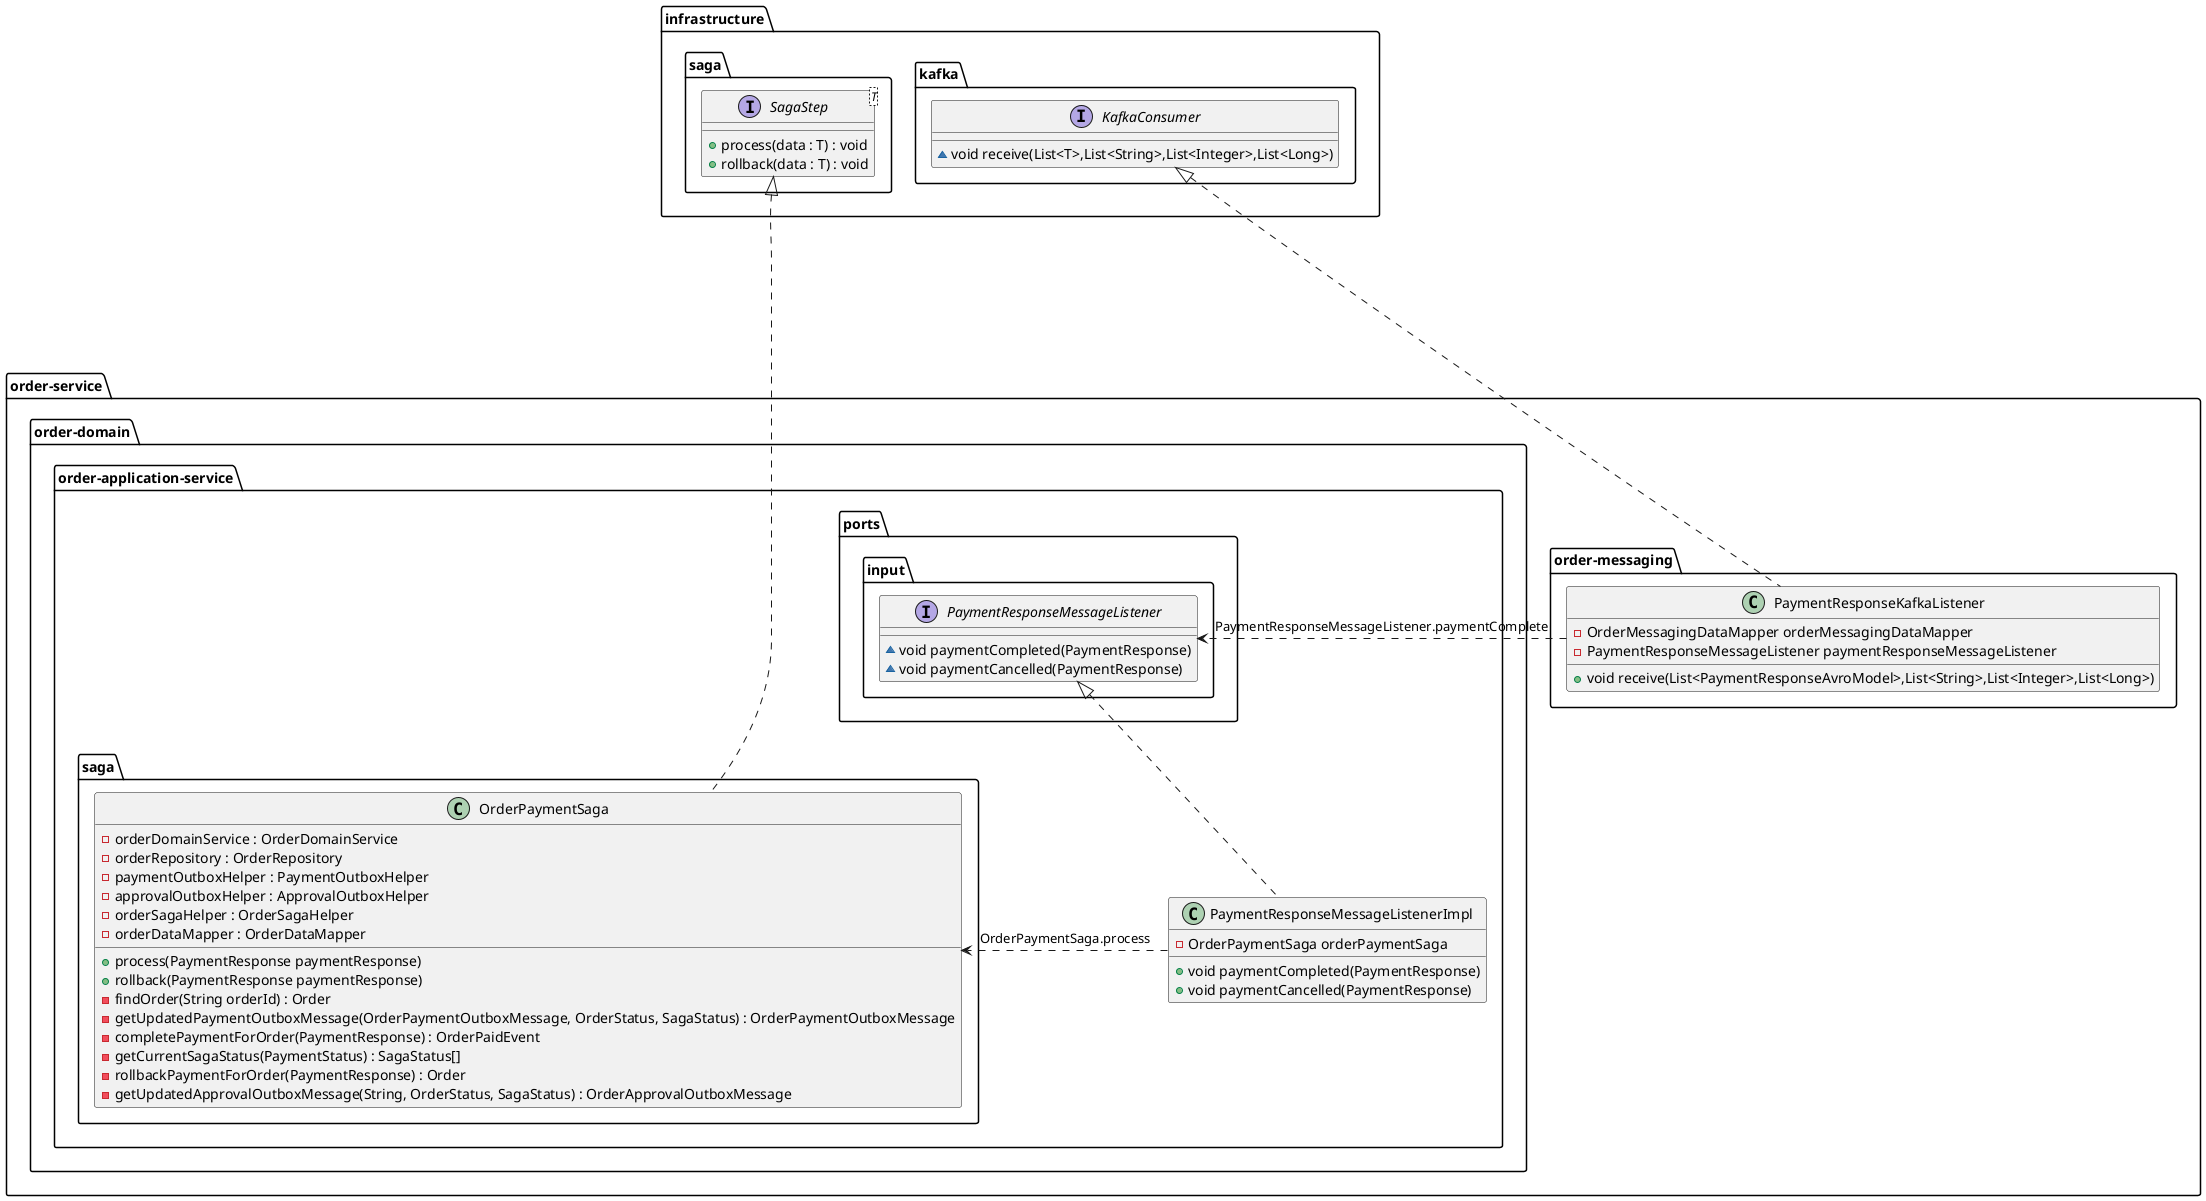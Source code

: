 @startuml
interface infrastructure.kafka.KafkaConsumer {
~ void receive(List<T>,List<String>,List<Integer>,List<Long>)
}
class order-service.order-messaging.PaymentResponseKafkaListener {
- OrderMessagingDataMapper orderMessagingDataMapper
- PaymentResponseMessageListener paymentResponseMessageListener
+ void receive(List<PaymentResponseAvroModel>,List<String>,List<Integer>,List<Long>)
}
interface order-service.order-domain.order-application-service.ports.input.PaymentResponseMessageListener {
~ void paymentCompleted(PaymentResponse)
~ void paymentCancelled(PaymentResponse)
}
class order-service.order-domain.order-application-service.PaymentResponseMessageListenerImpl {
- OrderPaymentSaga orderPaymentSaga
+ void paymentCompleted(PaymentResponse)
+ void paymentCancelled(PaymentResponse)
}

interface infrastructure.saga.SagaStep<T> {
    +process(data : T) : void
    +rollback(data : T) : void
}
class order-service.order-domain.order-application-service.saga.OrderPaymentSaga {
    -orderDomainService : OrderDomainService
    -orderRepository : OrderRepository
    -paymentOutboxHelper : PaymentOutboxHelper
    -approvalOutboxHelper : ApprovalOutboxHelper
    -orderSagaHelper : OrderSagaHelper
    -orderDataMapper : OrderDataMapper

    +process(PaymentResponse paymentResponse)
    +rollback(PaymentResponse paymentResponse)
    -findOrder(String orderId) : Order
    -getUpdatedPaymentOutboxMessage(OrderPaymentOutboxMessage, OrderStatus, SagaStatus) : OrderPaymentOutboxMessage
    -completePaymentForOrder(PaymentResponse) : OrderPaidEvent
    -getCurrentSagaStatus(PaymentStatus) : SagaStatus[]
    -rollbackPaymentForOrder(PaymentResponse) : Order
    -getUpdatedApprovalOutboxMessage(String, OrderStatus, SagaStatus) : OrderApprovalOutboxMessage
}

SagaStep <|....OrderPaymentSaga
KafkaConsumer <|.. PaymentResponseKafkaListener
KafkaConsumer ..d[hidden].. PaymentResponseKafkaListener
PaymentResponseKafkaListener ..r..> PaymentResponseMessageListener: PaymentResponseMessageListener.paymentComplete
PaymentResponseKafkaListener ..r[hidden].. PaymentResponseMessageListenerImpl
PaymentResponseKafkaListener ..r[hidden].. OrderPaymentSaga
SagaStep ..r[hidden]..OrderPaymentSaga
SagaStep ..r[hidden]..PaymentResponseMessageListener
PaymentResponseMessageListener <|.. PaymentResponseMessageListenerImpl
PaymentResponseMessageListenerImpl ..r..> OrderPaymentSaga: OrderPaymentSaga.process
@enduml